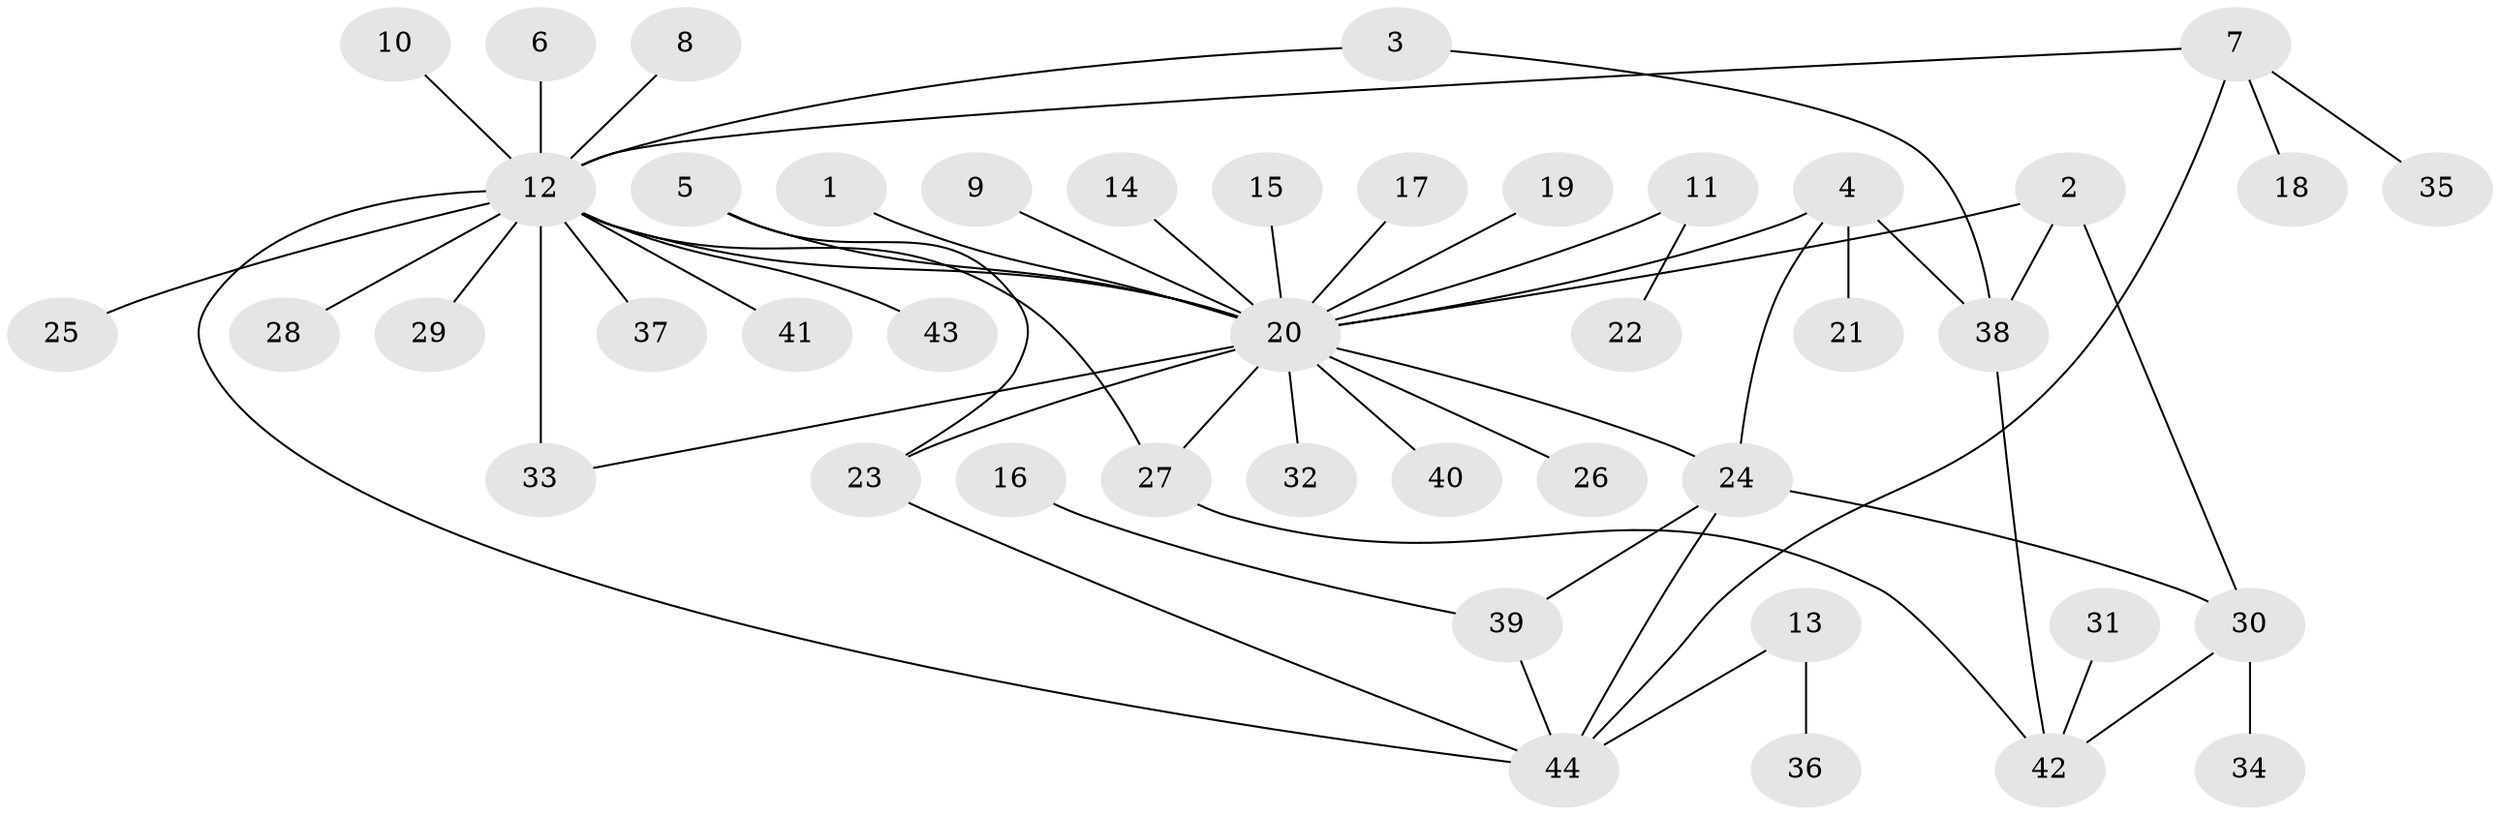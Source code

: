 // original degree distribution, {20: 0.011494252873563218, 5: 0.05747126436781609, 2: 0.25287356321839083, 18: 0.011494252873563218, 1: 0.5057471264367817, 3: 0.10344827586206896, 6: 0.011494252873563218, 4: 0.04597701149425287}
// Generated by graph-tools (version 1.1) at 2025/01/03/09/25 03:01:49]
// undirected, 44 vertices, 56 edges
graph export_dot {
graph [start="1"]
  node [color=gray90,style=filled];
  1;
  2;
  3;
  4;
  5;
  6;
  7;
  8;
  9;
  10;
  11;
  12;
  13;
  14;
  15;
  16;
  17;
  18;
  19;
  20;
  21;
  22;
  23;
  24;
  25;
  26;
  27;
  28;
  29;
  30;
  31;
  32;
  33;
  34;
  35;
  36;
  37;
  38;
  39;
  40;
  41;
  42;
  43;
  44;
  1 -- 20 [weight=1.0];
  2 -- 20 [weight=1.0];
  2 -- 30 [weight=1.0];
  2 -- 38 [weight=1.0];
  3 -- 12 [weight=1.0];
  3 -- 38 [weight=1.0];
  4 -- 20 [weight=1.0];
  4 -- 21 [weight=1.0];
  4 -- 24 [weight=1.0];
  4 -- 38 [weight=1.0];
  5 -- 20 [weight=1.0];
  5 -- 23 [weight=1.0];
  6 -- 12 [weight=1.0];
  7 -- 12 [weight=1.0];
  7 -- 18 [weight=1.0];
  7 -- 35 [weight=1.0];
  7 -- 44 [weight=1.0];
  8 -- 12 [weight=1.0];
  9 -- 20 [weight=1.0];
  10 -- 12 [weight=1.0];
  11 -- 20 [weight=1.0];
  11 -- 22 [weight=1.0];
  12 -- 20 [weight=1.0];
  12 -- 25 [weight=1.0];
  12 -- 27 [weight=1.0];
  12 -- 28 [weight=1.0];
  12 -- 29 [weight=1.0];
  12 -- 33 [weight=2.0];
  12 -- 37 [weight=1.0];
  12 -- 41 [weight=1.0];
  12 -- 43 [weight=1.0];
  12 -- 44 [weight=1.0];
  13 -- 36 [weight=1.0];
  13 -- 44 [weight=1.0];
  14 -- 20 [weight=1.0];
  15 -- 20 [weight=1.0];
  16 -- 39 [weight=1.0];
  17 -- 20 [weight=1.0];
  19 -- 20 [weight=1.0];
  20 -- 23 [weight=1.0];
  20 -- 24 [weight=1.0];
  20 -- 26 [weight=1.0];
  20 -- 27 [weight=1.0];
  20 -- 32 [weight=1.0];
  20 -- 33 [weight=1.0];
  20 -- 40 [weight=1.0];
  23 -- 44 [weight=1.0];
  24 -- 30 [weight=1.0];
  24 -- 39 [weight=1.0];
  24 -- 44 [weight=1.0];
  27 -- 42 [weight=1.0];
  30 -- 34 [weight=1.0];
  30 -- 42 [weight=1.0];
  31 -- 42 [weight=1.0];
  38 -- 42 [weight=1.0];
  39 -- 44 [weight=1.0];
}
